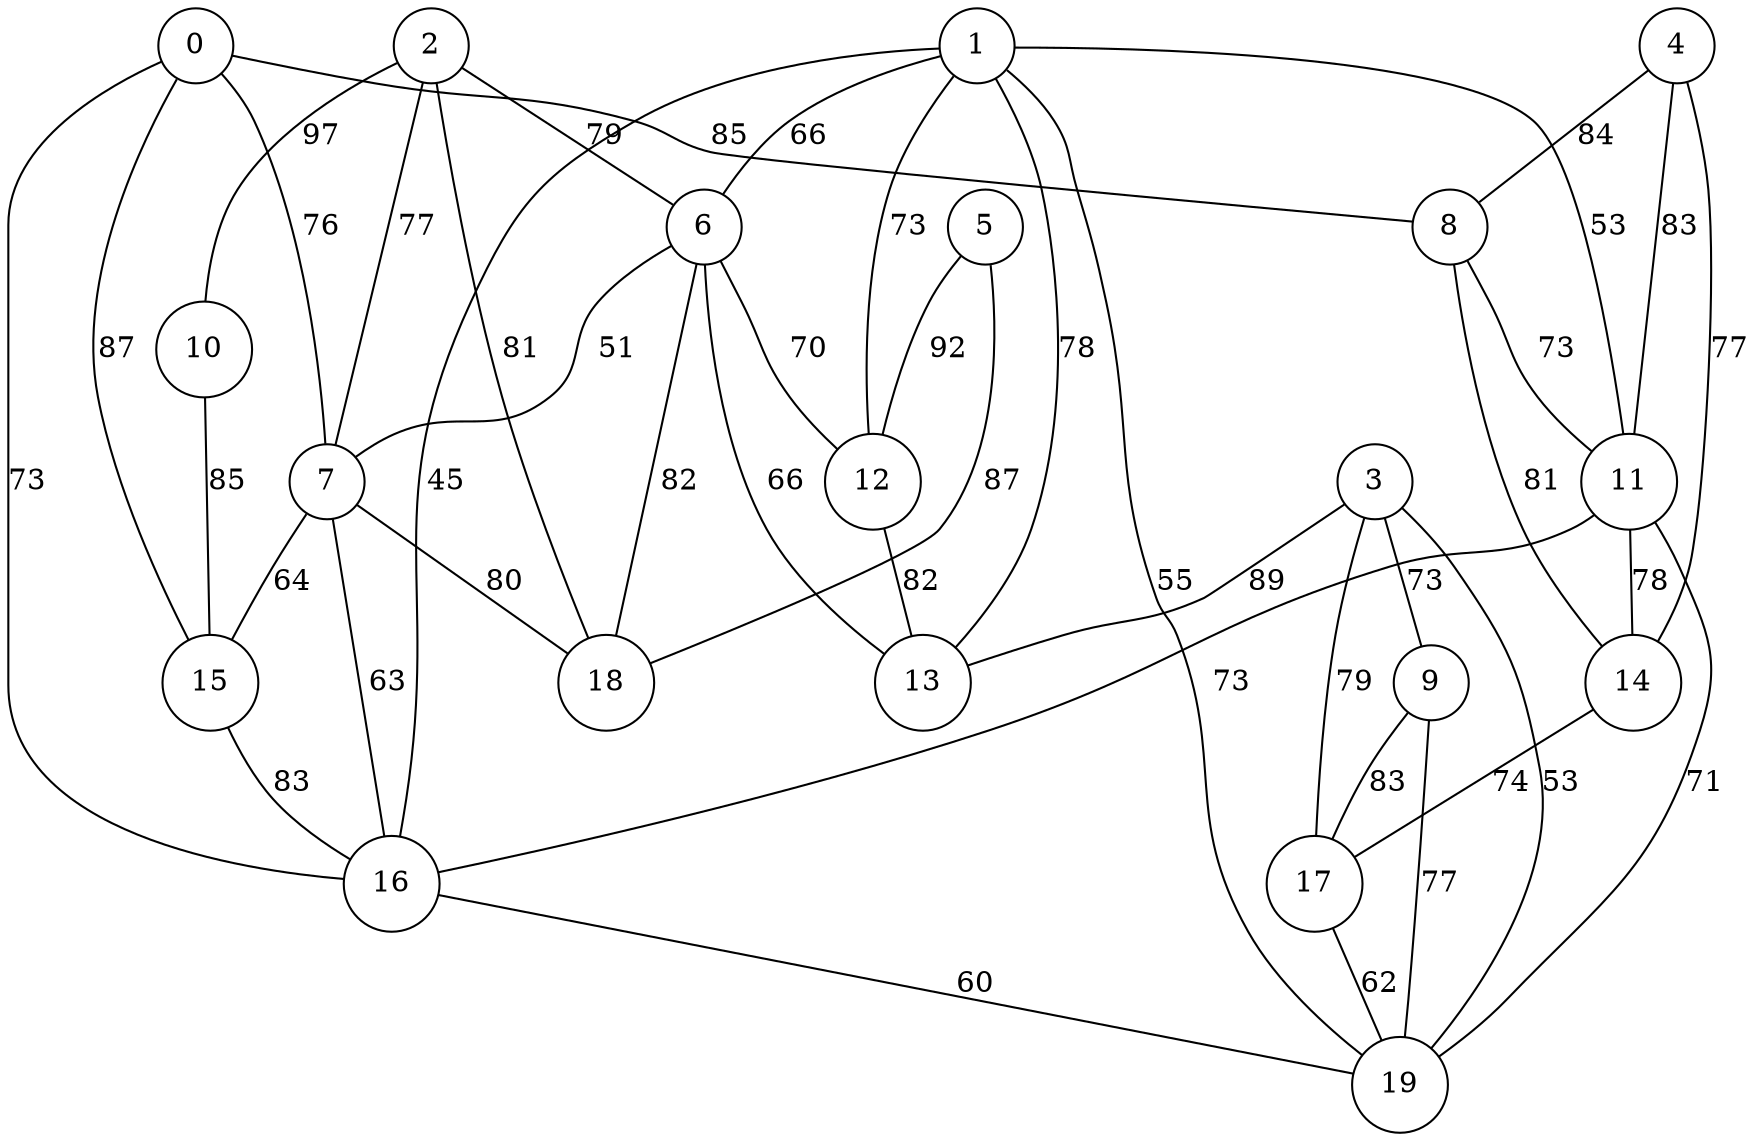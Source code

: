 graph qubit_interaction_graph {
    node [shape=circle];
    0 -- 8 [label=85];
    0 -- 7 [label=76];
    0 -- 15 [label=87];
    0 -- 16 [label=73];
    1 -- 6 [label=66];
    1 -- 19 [label=55];
    1 -- 11 [label=53];
    1 -- 16 [label=45];
    1 -- 12 [label=73];
    1 -- 13 [label=78];
    2 -- 6 [label=79];
    2 -- 18 [label=81];
    2 -- 7 [label=77];
    2 -- 10 [label=97];
    3 -- 17 [label=79];
    3 -- 13 [label=89];
    3 -- 9 [label=73];
    3 -- 19 [label=53];
    4 -- 8 [label=84];
    4 -- 14 [label=77];
    4 -- 11 [label=83];
    5 -- 12 [label=92];
    5 -- 18 [label=87];
    6 -- 12 [label=70];
    6 -- 13 [label=66];
    6 -- 18 [label=82];
    6 -- 7 [label=51];
    7 -- 15 [label=64];
    7 -- 18 [label=80];
    7 -- 16 [label=63];
    8 -- 11 [label=73];
    8 -- 14 [label=81];
    9 -- 17 [label=83];
    9 -- 19 [label=77];
    10 -- 15 [label=85];
    11 -- 19 [label=71];
    11 -- 16 [label=73];
    11 -- 14 [label=78];
    12 -- 13 [label=82];
    14 -- 17 [label=74];
    15 -- 16 [label=83];
    16 -- 19 [label=60];
    17 -- 19 [label=62];
}